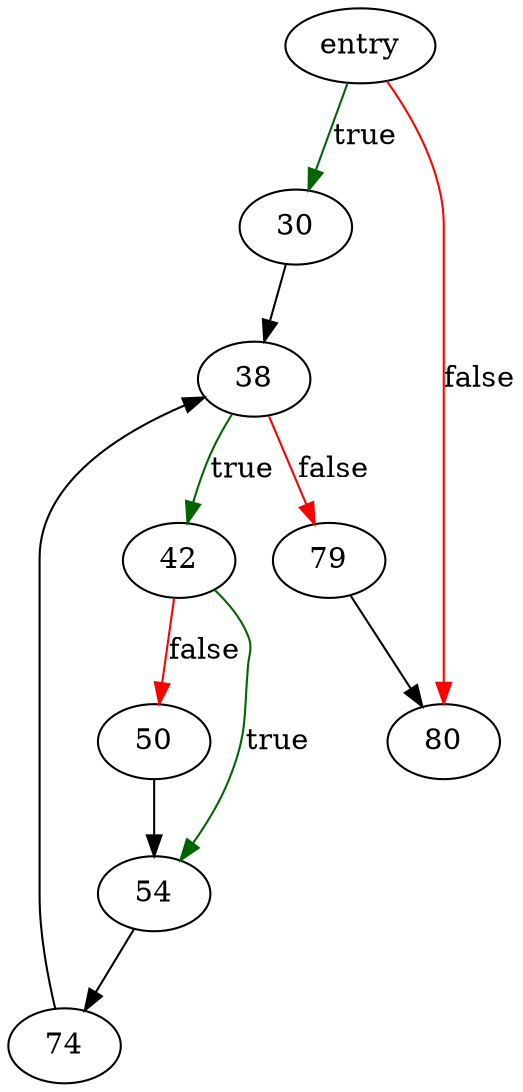 digraph "keyInfoFromExprList" {
	// Node definitions.
	4 [label=entry];
	30;
	38;
	42;
	50;
	54;
	74;
	79;
	80;

	// Edge definitions.
	4 -> 30 [
		color=darkgreen
		label=true
	];
	4 -> 80 [
		color=red
		label=false
	];
	30 -> 38;
	38 -> 42 [
		color=darkgreen
		label=true
	];
	38 -> 79 [
		color=red
		label=false
	];
	42 -> 50 [
		color=red
		label=false
	];
	42 -> 54 [
		color=darkgreen
		label=true
	];
	50 -> 54;
	54 -> 74;
	74 -> 38;
	79 -> 80;
}